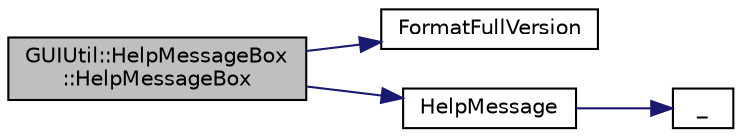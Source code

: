 digraph "GUIUtil::HelpMessageBox::HelpMessageBox"
{
  edge [fontname="Helvetica",fontsize="10",labelfontname="Helvetica",labelfontsize="10"];
  node [fontname="Helvetica",fontsize="10",shape=record];
  rankdir="LR";
  Node0 [label="GUIUtil::HelpMessageBox\l::HelpMessageBox",height=0.2,width=0.4,color="black", fillcolor="grey75", style="filled", fontcolor="black"];
  Node0 -> Node1 [color="midnightblue",fontsize="10",style="solid",fontname="Helvetica"];
  Node1 [label="FormatFullVersion",height=0.2,width=0.4,color="black", fillcolor="white", style="filled",URL="$df/d2d/util_8cpp.html#ac2170cca99e9347171fca492ae533d96"];
  Node0 -> Node2 [color="midnightblue",fontsize="10",style="solid",fontname="Helvetica"];
  Node2 [label="HelpMessage",height=0.2,width=0.4,color="black", fillcolor="white", style="filled",URL="$d0/dc9/init_8cpp.html#a60c54061faf43bd9cca8ab8bfa38055a"];
  Node2 -> Node3 [color="midnightblue",fontsize="10",style="solid",fontname="Helvetica"];
  Node3 [label="_",height=0.2,width=0.4,color="black", fillcolor="white", style="filled",URL="$d9/d6d/ui__interface_8h.html#aad133bb6103b53cebf03fd01e2f11ba1",tooltip="Translation function: Call Translate signal on UI interface, which returns a boost::optional result..."];
}
